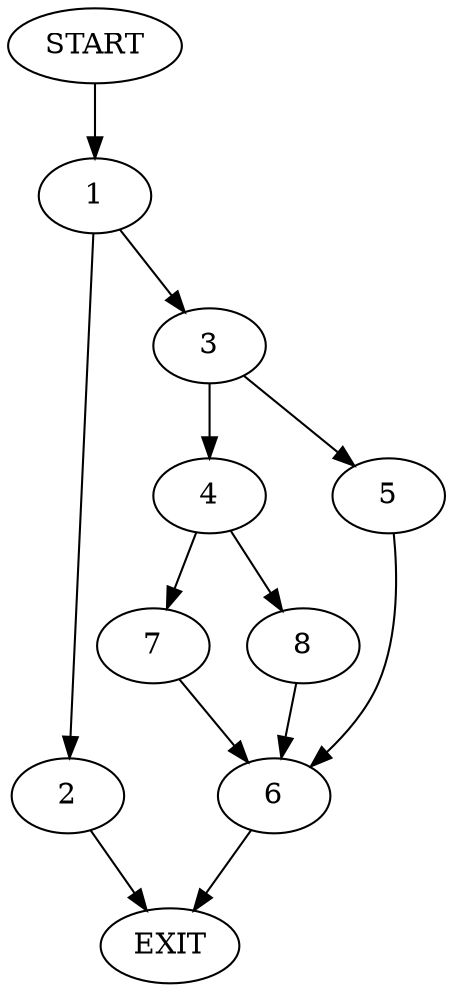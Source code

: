 digraph {
0 [label="START"]
9 [label="EXIT"]
0 -> 1
1 -> 2
1 -> 3
2 -> 9
3 -> 4
3 -> 5
5 -> 6
4 -> 7
4 -> 8
6 -> 9
7 -> 6
8 -> 6
}
